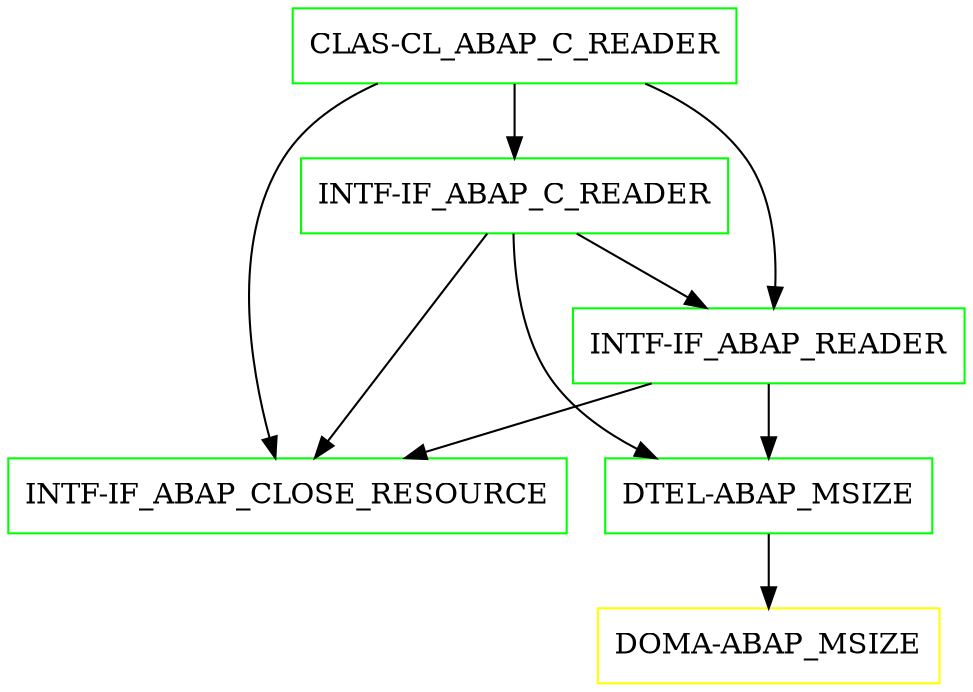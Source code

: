 digraph G {
  "CLAS-CL_ABAP_C_READER" [shape=box,color=green];
  "INTF-IF_ABAP_C_READER" [shape=box,color=green,URL="./INTF_IF_ABAP_C_READER.html"];
  "INTF-IF_ABAP_READER" [shape=box,color=green,URL="./INTF_IF_ABAP_READER.html"];
  "INTF-IF_ABAP_CLOSE_RESOURCE" [shape=box,color=green,URL="./INTF_IF_ABAP_CLOSE_RESOURCE.html"];
  "DTEL-ABAP_MSIZE" [shape=box,color=green,URL="./DTEL_ABAP_MSIZE.html"];
  "DOMA-ABAP_MSIZE" [shape=box,color=yellow,URL="./DOMA_ABAP_MSIZE.html"];
  "CLAS-CL_ABAP_C_READER" -> "INTF-IF_ABAP_CLOSE_RESOURCE";
  "CLAS-CL_ABAP_C_READER" -> "INTF-IF_ABAP_READER";
  "CLAS-CL_ABAP_C_READER" -> "INTF-IF_ABAP_C_READER";
  "INTF-IF_ABAP_C_READER" -> "DTEL-ABAP_MSIZE";
  "INTF-IF_ABAP_C_READER" -> "INTF-IF_ABAP_CLOSE_RESOURCE";
  "INTF-IF_ABAP_C_READER" -> "INTF-IF_ABAP_READER";
  "INTF-IF_ABAP_READER" -> "DTEL-ABAP_MSIZE";
  "INTF-IF_ABAP_READER" -> "INTF-IF_ABAP_CLOSE_RESOURCE";
  "DTEL-ABAP_MSIZE" -> "DOMA-ABAP_MSIZE";
}
